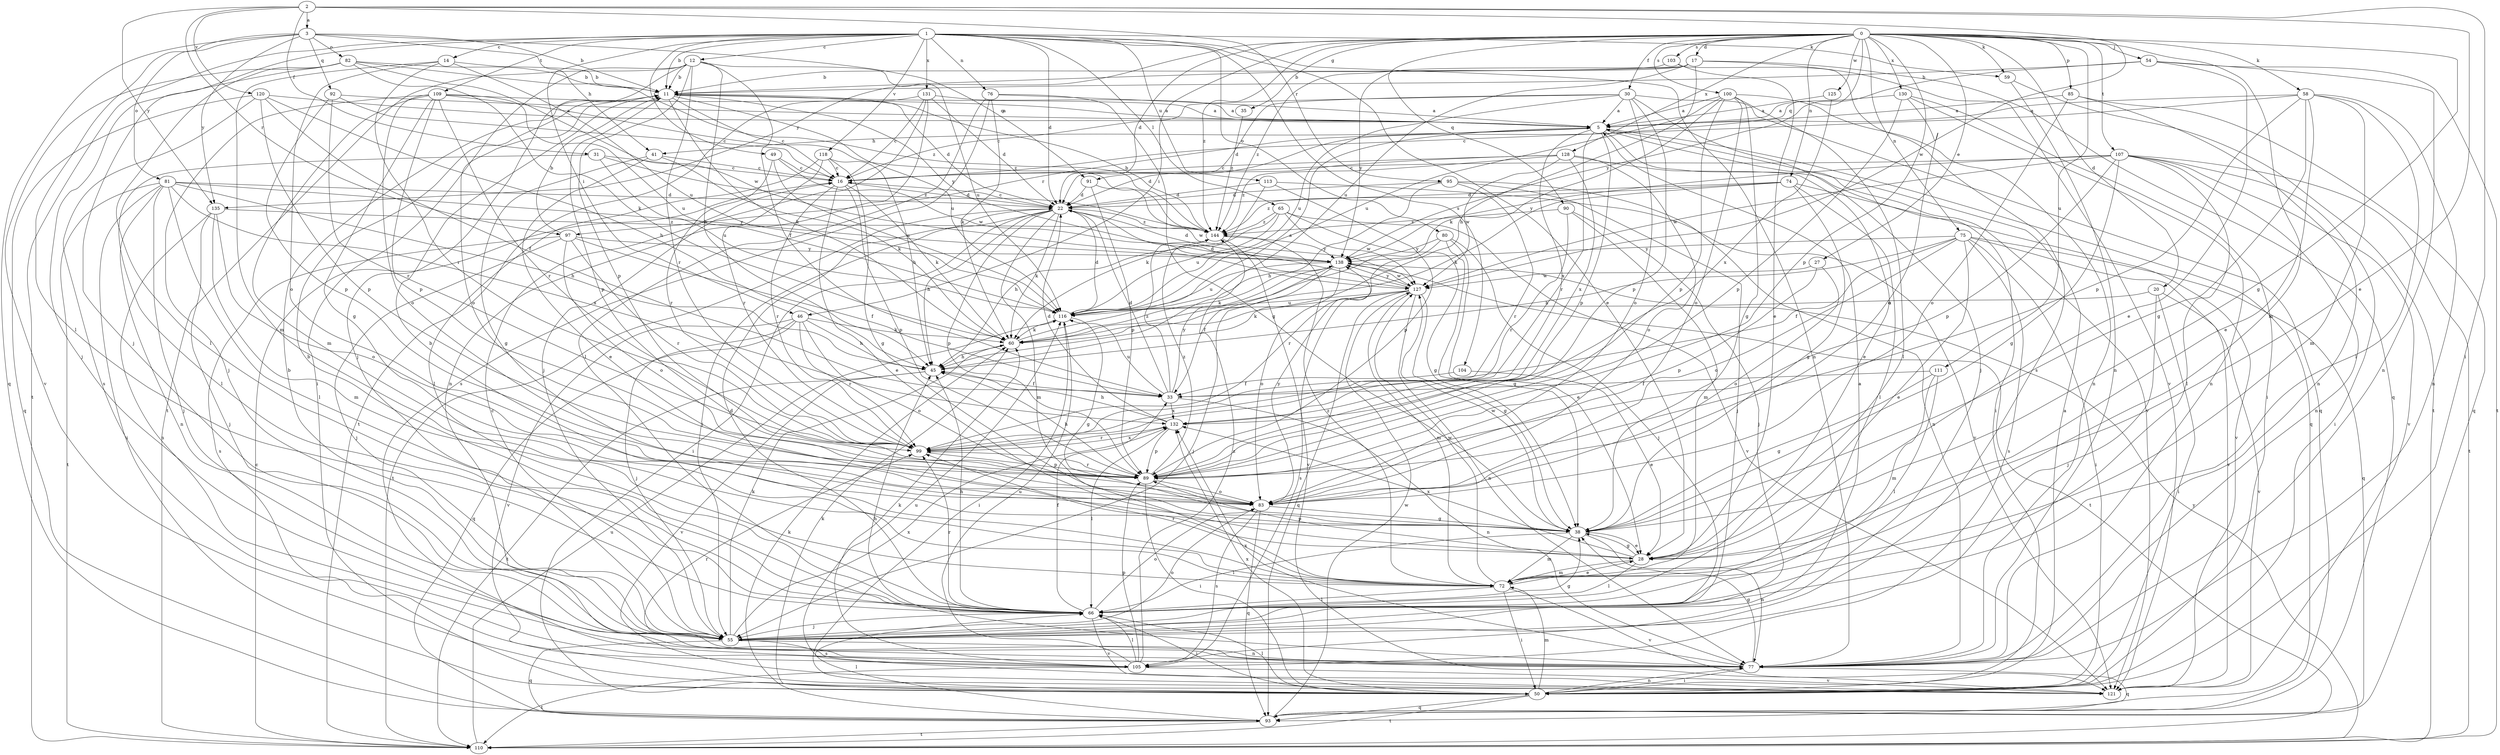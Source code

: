 strict digraph  {
0;
1;
2;
3;
5;
11;
12;
14;
16;
17;
20;
22;
27;
28;
30;
31;
33;
35;
38;
41;
45;
46;
49;
50;
54;
55;
58;
59;
60;
65;
66;
72;
74;
75;
76;
77;
80;
81;
82;
83;
85;
89;
90;
91;
92;
93;
95;
97;
99;
100;
103;
104;
105;
107;
109;
110;
111;
113;
116;
118;
120;
121;
125;
127;
128;
130;
131;
132;
135;
138;
144;
0 -> 17  [label=d];
0 -> 20  [label=d];
0 -> 22  [label=d];
0 -> 27  [label=e];
0 -> 30  [label=f];
0 -> 35  [label=g];
0 -> 38  [label=g];
0 -> 46  [label=i];
0 -> 54  [label=j];
0 -> 58  [label=k];
0 -> 59  [label=k];
0 -> 72  [label=m];
0 -> 74  [label=n];
0 -> 75  [label=n];
0 -> 85  [label=p];
0 -> 89  [label=p];
0 -> 90  [label=q];
0 -> 91  [label=q];
0 -> 100  [label=s];
0 -> 103  [label=s];
0 -> 107  [label=t];
0 -> 111  [label=u];
0 -> 125  [label=w];
0 -> 128  [label=x];
0 -> 130  [label=x];
0 -> 135  [label=y];
0 -> 144  [label=z];
1 -> 11  [label=b];
1 -> 12  [label=c];
1 -> 14  [label=c];
1 -> 22  [label=d];
1 -> 28  [label=e];
1 -> 46  [label=i];
1 -> 49  [label=i];
1 -> 55  [label=j];
1 -> 59  [label=k];
1 -> 65  [label=l];
1 -> 76  [label=n];
1 -> 77  [label=n];
1 -> 80  [label=o];
1 -> 104  [label=s];
1 -> 109  [label=t];
1 -> 110  [label=t];
1 -> 113  [label=u];
1 -> 118  [label=v];
1 -> 131  [label=x];
2 -> 3  [label=a];
2 -> 28  [label=e];
2 -> 31  [label=f];
2 -> 50  [label=i];
2 -> 95  [label=r];
2 -> 97  [label=r];
2 -> 120  [label=v];
2 -> 127  [label=w];
2 -> 135  [label=y];
3 -> 11  [label=b];
3 -> 41  [label=h];
3 -> 66  [label=l];
3 -> 81  [label=o];
3 -> 82  [label=o];
3 -> 91  [label=q];
3 -> 92  [label=q];
3 -> 93  [label=q];
3 -> 135  [label=y];
5 -> 41  [label=h];
5 -> 50  [label=i];
5 -> 89  [label=p];
5 -> 93  [label=q];
5 -> 97  [label=r];
5 -> 99  [label=r];
5 -> 121  [label=v];
5 -> 132  [label=x];
11 -> 5  [label=a];
11 -> 16  [label=c];
11 -> 22  [label=d];
11 -> 60  [label=k];
11 -> 83  [label=o];
11 -> 89  [label=p];
11 -> 116  [label=u];
11 -> 138  [label=y];
12 -> 11  [label=b];
12 -> 33  [label=f];
12 -> 45  [label=h];
12 -> 50  [label=i];
12 -> 55  [label=j];
12 -> 89  [label=p];
12 -> 99  [label=r];
12 -> 110  [label=t];
12 -> 116  [label=u];
14 -> 11  [label=b];
14 -> 72  [label=m];
14 -> 83  [label=o];
14 -> 99  [label=r];
14 -> 116  [label=u];
16 -> 22  [label=d];
16 -> 28  [label=e];
16 -> 60  [label=k];
16 -> 89  [label=p];
16 -> 99  [label=r];
17 -> 11  [label=b];
17 -> 45  [label=h];
17 -> 93  [label=q];
17 -> 116  [label=u];
17 -> 121  [label=v];
17 -> 138  [label=y];
17 -> 144  [label=z];
20 -> 50  [label=i];
20 -> 55  [label=j];
20 -> 116  [label=u];
20 -> 121  [label=v];
22 -> 16  [label=c];
22 -> 45  [label=h];
22 -> 50  [label=i];
22 -> 55  [label=j];
22 -> 60  [label=k];
22 -> 72  [label=m];
22 -> 89  [label=p];
22 -> 110  [label=t];
22 -> 144  [label=z];
27 -> 83  [label=o];
27 -> 89  [label=p];
27 -> 127  [label=w];
28 -> 38  [label=g];
28 -> 66  [label=l];
28 -> 72  [label=m];
28 -> 89  [label=p];
28 -> 132  [label=x];
30 -> 5  [label=a];
30 -> 16  [label=c];
30 -> 22  [label=d];
30 -> 55  [label=j];
30 -> 83  [label=o];
30 -> 89  [label=p];
30 -> 93  [label=q];
30 -> 116  [label=u];
31 -> 16  [label=c];
31 -> 66  [label=l];
31 -> 116  [label=u];
31 -> 144  [label=z];
33 -> 22  [label=d];
33 -> 77  [label=n];
33 -> 116  [label=u];
33 -> 132  [label=x];
33 -> 138  [label=y];
33 -> 144  [label=z];
35 -> 144  [label=z];
38 -> 28  [label=e];
38 -> 66  [label=l];
38 -> 72  [label=m];
38 -> 77  [label=n];
38 -> 127  [label=w];
41 -> 16  [label=c];
41 -> 28  [label=e];
41 -> 38  [label=g];
41 -> 60  [label=k];
45 -> 33  [label=f];
45 -> 110  [label=t];
45 -> 121  [label=v];
46 -> 45  [label=h];
46 -> 55  [label=j];
46 -> 60  [label=k];
46 -> 83  [label=o];
46 -> 93  [label=q];
46 -> 99  [label=r];
46 -> 121  [label=v];
49 -> 16  [label=c];
49 -> 99  [label=r];
49 -> 116  [label=u];
49 -> 127  [label=w];
50 -> 5  [label=a];
50 -> 60  [label=k];
50 -> 66  [label=l];
50 -> 72  [label=m];
50 -> 77  [label=n];
50 -> 93  [label=q];
50 -> 110  [label=t];
50 -> 132  [label=x];
54 -> 11  [label=b];
54 -> 28  [label=e];
54 -> 77  [label=n];
54 -> 110  [label=t];
54 -> 138  [label=y];
55 -> 5  [label=a];
55 -> 11  [label=b];
55 -> 16  [label=c];
55 -> 38  [label=g];
55 -> 60  [label=k];
55 -> 77  [label=n];
55 -> 83  [label=o];
55 -> 93  [label=q];
55 -> 105  [label=s];
55 -> 132  [label=x];
58 -> 5  [label=a];
58 -> 16  [label=c];
58 -> 28  [label=e];
58 -> 38  [label=g];
58 -> 66  [label=l];
58 -> 72  [label=m];
58 -> 77  [label=n];
58 -> 89  [label=p];
59 -> 77  [label=n];
59 -> 110  [label=t];
60 -> 5  [label=a];
60 -> 45  [label=h];
65 -> 38  [label=g];
65 -> 45  [label=h];
65 -> 116  [label=u];
65 -> 121  [label=v];
65 -> 127  [label=w];
65 -> 144  [label=z];
66 -> 11  [label=b];
66 -> 22  [label=d];
66 -> 33  [label=f];
66 -> 45  [label=h];
66 -> 50  [label=i];
66 -> 55  [label=j];
66 -> 83  [label=o];
66 -> 99  [label=r];
66 -> 121  [label=v];
72 -> 11  [label=b];
72 -> 28  [label=e];
72 -> 50  [label=i];
72 -> 66  [label=l];
72 -> 99  [label=r];
72 -> 121  [label=v];
72 -> 127  [label=w];
72 -> 144  [label=z];
74 -> 22  [label=d];
74 -> 38  [label=g];
74 -> 60  [label=k];
74 -> 66  [label=l];
74 -> 121  [label=v];
74 -> 144  [label=z];
75 -> 28  [label=e];
75 -> 33  [label=f];
75 -> 45  [label=h];
75 -> 50  [label=i];
75 -> 83  [label=o];
75 -> 93  [label=q];
75 -> 105  [label=s];
75 -> 121  [label=v];
75 -> 138  [label=y];
76 -> 5  [label=a];
76 -> 38  [label=g];
76 -> 60  [label=k];
76 -> 66  [label=l];
76 -> 105  [label=s];
77 -> 38  [label=g];
77 -> 45  [label=h];
77 -> 50  [label=i];
77 -> 93  [label=q];
77 -> 99  [label=r];
77 -> 132  [label=x];
80 -> 28  [label=e];
80 -> 38  [label=g];
80 -> 55  [label=j];
80 -> 99  [label=r];
80 -> 138  [label=y];
81 -> 22  [label=d];
81 -> 45  [label=h];
81 -> 50  [label=i];
81 -> 55  [label=j];
81 -> 66  [label=l];
81 -> 77  [label=n];
81 -> 110  [label=t];
81 -> 132  [label=x];
81 -> 138  [label=y];
82 -> 11  [label=b];
82 -> 55  [label=j];
82 -> 60  [label=k];
82 -> 66  [label=l];
82 -> 121  [label=v];
82 -> 127  [label=w];
82 -> 144  [label=z];
83 -> 38  [label=g];
83 -> 93  [label=q];
83 -> 105  [label=s];
83 -> 138  [label=y];
85 -> 5  [label=a];
85 -> 77  [label=n];
85 -> 83  [label=o];
85 -> 93  [label=q];
89 -> 45  [label=h];
89 -> 50  [label=i];
89 -> 83  [label=o];
89 -> 99  [label=r];
89 -> 144  [label=z];
90 -> 55  [label=j];
90 -> 72  [label=m];
90 -> 99  [label=r];
90 -> 144  [label=z];
91 -> 22  [label=d];
91 -> 89  [label=p];
91 -> 127  [label=w];
92 -> 5  [label=a];
92 -> 16  [label=c];
92 -> 89  [label=p];
92 -> 99  [label=r];
93 -> 60  [label=k];
93 -> 66  [label=l];
93 -> 110  [label=t];
93 -> 127  [label=w];
95 -> 22  [label=d];
95 -> 45  [label=h];
95 -> 55  [label=j];
95 -> 77  [label=n];
95 -> 99  [label=r];
97 -> 11  [label=b];
97 -> 33  [label=f];
97 -> 55  [label=j];
97 -> 83  [label=o];
97 -> 99  [label=r];
97 -> 105  [label=s];
97 -> 138  [label=y];
99 -> 89  [label=p];
99 -> 132  [label=x];
100 -> 5  [label=a];
100 -> 38  [label=g];
100 -> 60  [label=k];
100 -> 66  [label=l];
100 -> 77  [label=n];
100 -> 83  [label=o];
100 -> 89  [label=p];
100 -> 116  [label=u];
103 -> 11  [label=b];
103 -> 28  [label=e];
103 -> 105  [label=s];
104 -> 28  [label=e];
104 -> 33  [label=f];
105 -> 60  [label=k];
105 -> 66  [label=l];
105 -> 89  [label=p];
105 -> 110  [label=t];
105 -> 116  [label=u];
105 -> 121  [label=v];
105 -> 144  [label=z];
107 -> 16  [label=c];
107 -> 38  [label=g];
107 -> 50  [label=i];
107 -> 66  [label=l];
107 -> 77  [label=n];
107 -> 89  [label=p];
107 -> 110  [label=t];
107 -> 121  [label=v];
107 -> 127  [label=w];
107 -> 138  [label=y];
109 -> 5  [label=a];
109 -> 38  [label=g];
109 -> 55  [label=j];
109 -> 72  [label=m];
109 -> 83  [label=o];
109 -> 89  [label=p];
109 -> 99  [label=r];
109 -> 116  [label=u];
109 -> 144  [label=z];
110 -> 16  [label=c];
110 -> 116  [label=u];
110 -> 138  [label=y];
111 -> 33  [label=f];
111 -> 38  [label=g];
111 -> 66  [label=l];
111 -> 72  [label=m];
113 -> 22  [label=d];
113 -> 60  [label=k];
113 -> 89  [label=p];
113 -> 121  [label=v];
116 -> 22  [label=d];
116 -> 38  [label=g];
116 -> 50  [label=i];
116 -> 60  [label=k];
118 -> 16  [label=c];
118 -> 38  [label=g];
118 -> 45  [label=h];
118 -> 66  [label=l];
118 -> 99  [label=r];
120 -> 5  [label=a];
120 -> 33  [label=f];
120 -> 45  [label=h];
120 -> 89  [label=p];
120 -> 93  [label=q];
120 -> 105  [label=s];
121 -> 116  [label=u];
125 -> 5  [label=a];
125 -> 132  [label=x];
127 -> 22  [label=d];
127 -> 38  [label=g];
127 -> 60  [label=k];
127 -> 72  [label=m];
127 -> 77  [label=n];
127 -> 93  [label=q];
127 -> 105  [label=s];
127 -> 116  [label=u];
127 -> 138  [label=y];
128 -> 16  [label=c];
128 -> 22  [label=d];
128 -> 28  [label=e];
128 -> 83  [label=o];
128 -> 127  [label=w];
128 -> 132  [label=x];
128 -> 144  [label=z];
130 -> 5  [label=a];
130 -> 50  [label=i];
130 -> 77  [label=n];
130 -> 83  [label=o];
130 -> 89  [label=p];
131 -> 5  [label=a];
131 -> 16  [label=c];
131 -> 22  [label=d];
131 -> 55  [label=j];
131 -> 77  [label=n];
131 -> 110  [label=t];
132 -> 22  [label=d];
132 -> 45  [label=h];
132 -> 66  [label=l];
132 -> 89  [label=p];
132 -> 99  [label=r];
135 -> 55  [label=j];
135 -> 72  [label=m];
135 -> 77  [label=n];
135 -> 83  [label=o];
135 -> 144  [label=z];
138 -> 22  [label=d];
138 -> 33  [label=f];
138 -> 55  [label=j];
138 -> 60  [label=k];
138 -> 83  [label=o];
138 -> 110  [label=t];
138 -> 116  [label=u];
138 -> 127  [label=w];
144 -> 11  [label=b];
144 -> 121  [label=v];
144 -> 138  [label=y];
}

